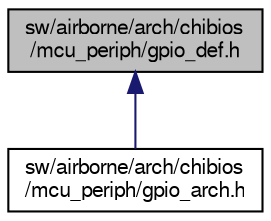 digraph "sw/airborne/arch/chibios/mcu_periph/gpio_def.h"
{
  edge [fontname="FreeSans",fontsize="10",labelfontname="FreeSans",labelfontsize="10"];
  node [fontname="FreeSans",fontsize="10",shape=record];
  Node1 [label="sw/airborne/arch/chibios\l/mcu_periph/gpio_def.h",height=0.2,width=0.4,color="black", fillcolor="grey75", style="filled", fontcolor="black"];
  Node1 -> Node2 [dir="back",color="midnightblue",fontsize="10",style="solid",fontname="FreeSans"];
  Node2 [label="sw/airborne/arch/chibios\l/mcu_periph/gpio_arch.h",height=0.2,width=0.4,color="black", fillcolor="white", style="filled",URL="$chibios_2mcu__periph_2gpio__arch_8h.html",tooltip="gpio functions implemented for ChibiOS arch "];
}
